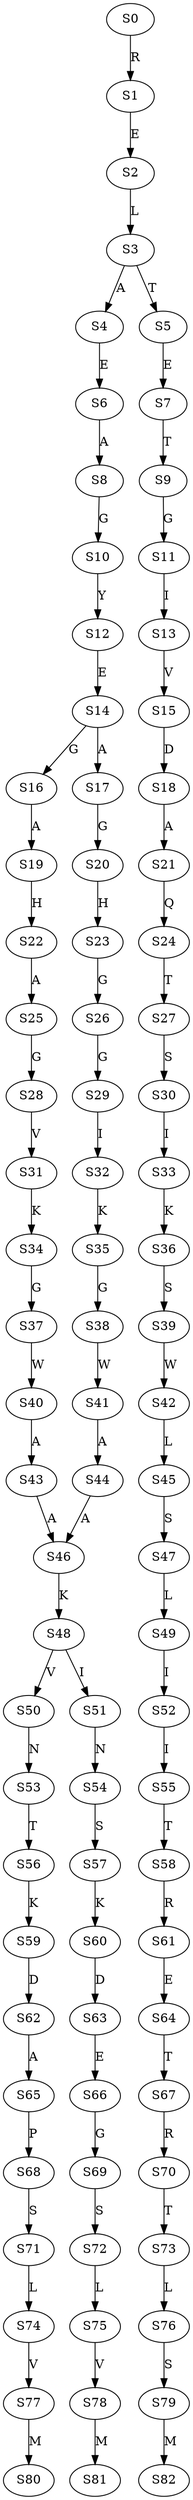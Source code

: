strict digraph  {
	S0 -> S1 [ label = R ];
	S1 -> S2 [ label = E ];
	S2 -> S3 [ label = L ];
	S3 -> S4 [ label = A ];
	S3 -> S5 [ label = T ];
	S4 -> S6 [ label = E ];
	S5 -> S7 [ label = E ];
	S6 -> S8 [ label = A ];
	S7 -> S9 [ label = T ];
	S8 -> S10 [ label = G ];
	S9 -> S11 [ label = G ];
	S10 -> S12 [ label = Y ];
	S11 -> S13 [ label = I ];
	S12 -> S14 [ label = E ];
	S13 -> S15 [ label = V ];
	S14 -> S16 [ label = G ];
	S14 -> S17 [ label = A ];
	S15 -> S18 [ label = D ];
	S16 -> S19 [ label = A ];
	S17 -> S20 [ label = G ];
	S18 -> S21 [ label = A ];
	S19 -> S22 [ label = H ];
	S20 -> S23 [ label = H ];
	S21 -> S24 [ label = Q ];
	S22 -> S25 [ label = A ];
	S23 -> S26 [ label = G ];
	S24 -> S27 [ label = T ];
	S25 -> S28 [ label = G ];
	S26 -> S29 [ label = G ];
	S27 -> S30 [ label = S ];
	S28 -> S31 [ label = V ];
	S29 -> S32 [ label = I ];
	S30 -> S33 [ label = I ];
	S31 -> S34 [ label = K ];
	S32 -> S35 [ label = K ];
	S33 -> S36 [ label = K ];
	S34 -> S37 [ label = G ];
	S35 -> S38 [ label = G ];
	S36 -> S39 [ label = S ];
	S37 -> S40 [ label = W ];
	S38 -> S41 [ label = W ];
	S39 -> S42 [ label = W ];
	S40 -> S43 [ label = A ];
	S41 -> S44 [ label = A ];
	S42 -> S45 [ label = L ];
	S43 -> S46 [ label = A ];
	S44 -> S46 [ label = A ];
	S45 -> S47 [ label = S ];
	S46 -> S48 [ label = K ];
	S47 -> S49 [ label = L ];
	S48 -> S50 [ label = V ];
	S48 -> S51 [ label = I ];
	S49 -> S52 [ label = I ];
	S50 -> S53 [ label = N ];
	S51 -> S54 [ label = N ];
	S52 -> S55 [ label = I ];
	S53 -> S56 [ label = T ];
	S54 -> S57 [ label = S ];
	S55 -> S58 [ label = T ];
	S56 -> S59 [ label = K ];
	S57 -> S60 [ label = K ];
	S58 -> S61 [ label = R ];
	S59 -> S62 [ label = D ];
	S60 -> S63 [ label = D ];
	S61 -> S64 [ label = E ];
	S62 -> S65 [ label = A ];
	S63 -> S66 [ label = E ];
	S64 -> S67 [ label = T ];
	S65 -> S68 [ label = P ];
	S66 -> S69 [ label = G ];
	S67 -> S70 [ label = R ];
	S68 -> S71 [ label = S ];
	S69 -> S72 [ label = S ];
	S70 -> S73 [ label = T ];
	S71 -> S74 [ label = L ];
	S72 -> S75 [ label = L ];
	S73 -> S76 [ label = L ];
	S74 -> S77 [ label = V ];
	S75 -> S78 [ label = V ];
	S76 -> S79 [ label = S ];
	S77 -> S80 [ label = M ];
	S78 -> S81 [ label = M ];
	S79 -> S82 [ label = M ];
}
